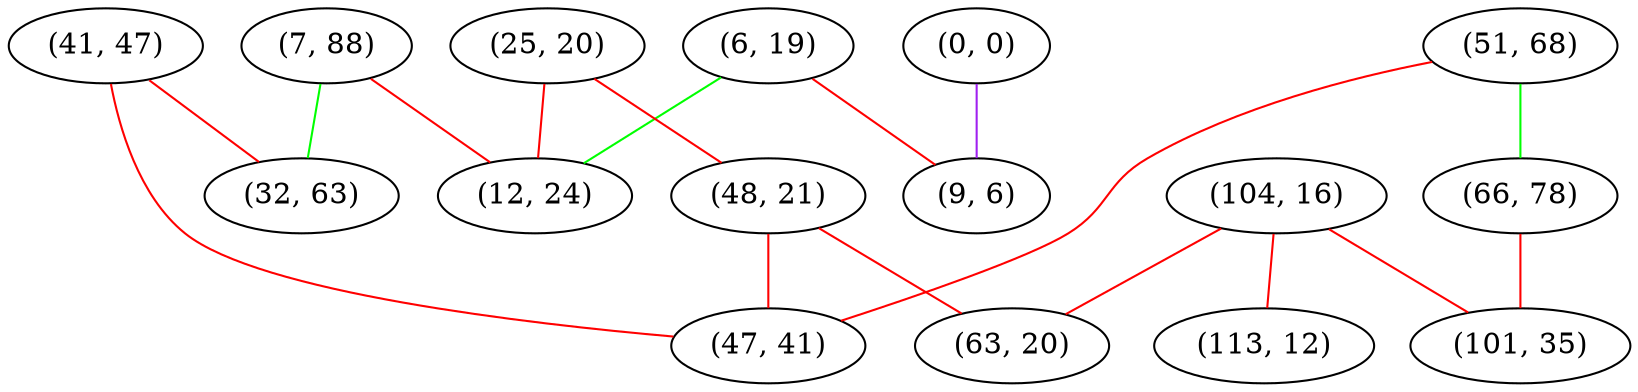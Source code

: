 graph "" {
"(6, 19)";
"(104, 16)";
"(25, 20)";
"(41, 47)";
"(51, 68)";
"(113, 12)";
"(7, 88)";
"(12, 24)";
"(0, 0)";
"(48, 21)";
"(32, 63)";
"(47, 41)";
"(63, 20)";
"(66, 78)";
"(9, 6)";
"(101, 35)";
"(6, 19)" -- "(9, 6)"  [color=red, key=0, weight=1];
"(6, 19)" -- "(12, 24)"  [color=green, key=0, weight=2];
"(104, 16)" -- "(63, 20)"  [color=red, key=0, weight=1];
"(104, 16)" -- "(113, 12)"  [color=red, key=0, weight=1];
"(104, 16)" -- "(101, 35)"  [color=red, key=0, weight=1];
"(25, 20)" -- "(48, 21)"  [color=red, key=0, weight=1];
"(25, 20)" -- "(12, 24)"  [color=red, key=0, weight=1];
"(41, 47)" -- "(32, 63)"  [color=red, key=0, weight=1];
"(41, 47)" -- "(47, 41)"  [color=red, key=0, weight=1];
"(51, 68)" -- "(66, 78)"  [color=green, key=0, weight=2];
"(51, 68)" -- "(47, 41)"  [color=red, key=0, weight=1];
"(7, 88)" -- "(32, 63)"  [color=green, key=0, weight=2];
"(7, 88)" -- "(12, 24)"  [color=red, key=0, weight=1];
"(0, 0)" -- "(9, 6)"  [color=purple, key=0, weight=4];
"(48, 21)" -- "(63, 20)"  [color=red, key=0, weight=1];
"(48, 21)" -- "(47, 41)"  [color=red, key=0, weight=1];
"(66, 78)" -- "(101, 35)"  [color=red, key=0, weight=1];
}
